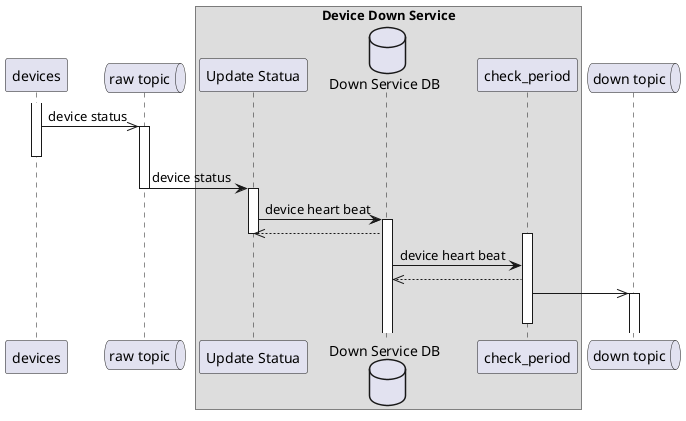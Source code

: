 @startuml
participant devices as device

queue "raw topic" as rawTopic

box "Device Down Service"
participant "Update Statua" as updatePeriod
database "Down Service DB" as downServiceDB
participant check_period as checkPeriod

end box

queue "down topic" as downTopic

activate device
device ->> rawTopic: device status
activate rawTopic
deactivate device

rawTopic -> updatePeriod: device status
deactivate rawTopic
activate updatePeriod
updatePeriod -> downServiceDB: device heart beat
activate downServiceDB
downServiceDB -->> updatePeriod
deactivate updatePeriod

activate checkPeriod
downServiceDB -> checkPeriod: device heart beat
checkPeriod -->> downServiceDB
checkPeriod ->> downTopic

activate downTopic


deactivate checkPeriod
@enduml